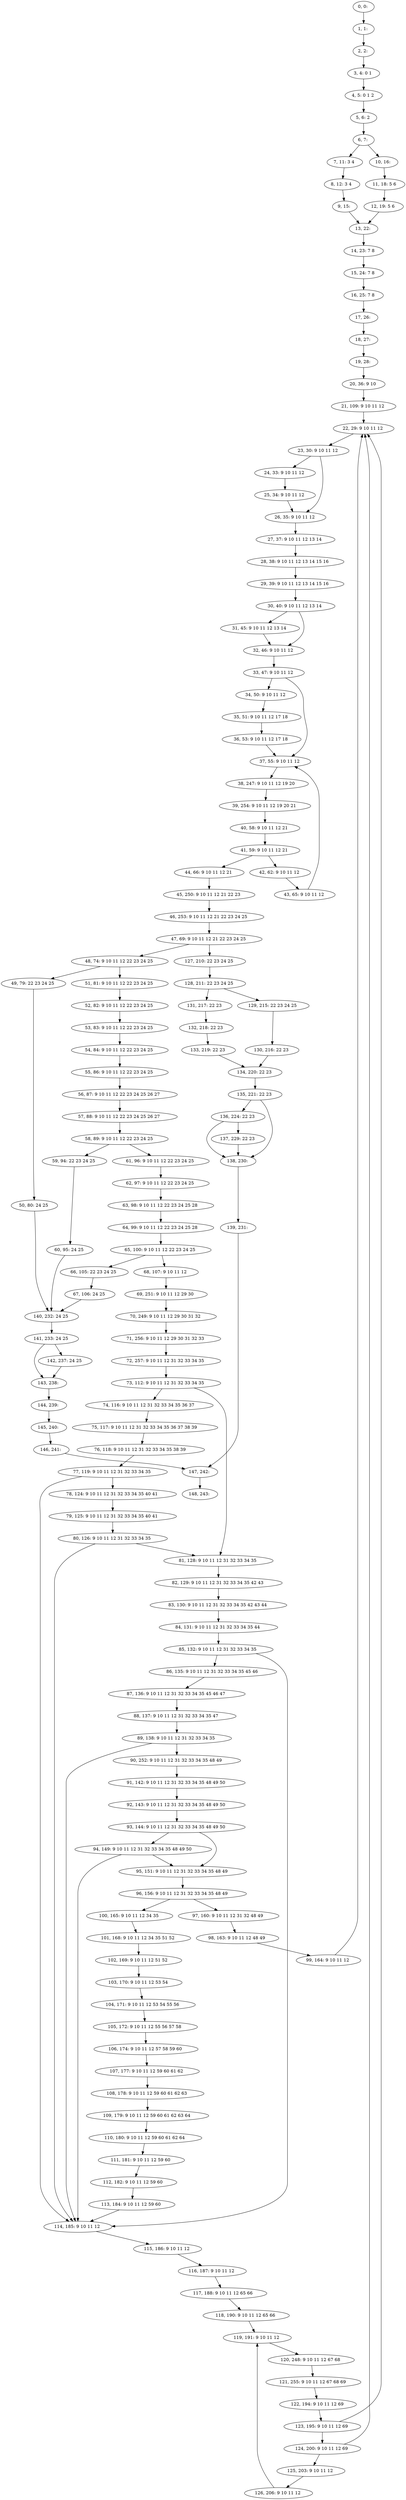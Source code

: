 digraph G {
0[label="0, 0: "];
1[label="1, 1: "];
2[label="2, 2: "];
3[label="3, 4: 0 1 "];
4[label="4, 5: 0 1 2 "];
5[label="5, 6: 2 "];
6[label="6, 7: "];
7[label="7, 11: 3 4 "];
8[label="8, 12: 3 4 "];
9[label="9, 15: "];
10[label="10, 16: "];
11[label="11, 18: 5 6 "];
12[label="12, 19: 5 6 "];
13[label="13, 22: "];
14[label="14, 23: 7 8 "];
15[label="15, 24: 7 8 "];
16[label="16, 25: 7 8 "];
17[label="17, 26: "];
18[label="18, 27: "];
19[label="19, 28: "];
20[label="20, 36: 9 10 "];
21[label="21, 109: 9 10 11 12 "];
22[label="22, 29: 9 10 11 12 "];
23[label="23, 30: 9 10 11 12 "];
24[label="24, 33: 9 10 11 12 "];
25[label="25, 34: 9 10 11 12 "];
26[label="26, 35: 9 10 11 12 "];
27[label="27, 37: 9 10 11 12 13 14 "];
28[label="28, 38: 9 10 11 12 13 14 15 16 "];
29[label="29, 39: 9 10 11 12 13 14 15 16 "];
30[label="30, 40: 9 10 11 12 13 14 "];
31[label="31, 45: 9 10 11 12 13 14 "];
32[label="32, 46: 9 10 11 12 "];
33[label="33, 47: 9 10 11 12 "];
34[label="34, 50: 9 10 11 12 "];
35[label="35, 51: 9 10 11 12 17 18 "];
36[label="36, 53: 9 10 11 12 17 18 "];
37[label="37, 55: 9 10 11 12 "];
38[label="38, 247: 9 10 11 12 19 20 "];
39[label="39, 254: 9 10 11 12 19 20 21 "];
40[label="40, 58: 9 10 11 12 21 "];
41[label="41, 59: 9 10 11 12 21 "];
42[label="42, 62: 9 10 11 12 "];
43[label="43, 65: 9 10 11 12 "];
44[label="44, 66: 9 10 11 12 21 "];
45[label="45, 250: 9 10 11 12 21 22 23 "];
46[label="46, 253: 9 10 11 12 21 22 23 24 25 "];
47[label="47, 69: 9 10 11 12 21 22 23 24 25 "];
48[label="48, 74: 9 10 11 12 22 23 24 25 "];
49[label="49, 79: 22 23 24 25 "];
50[label="50, 80: 24 25 "];
51[label="51, 81: 9 10 11 12 22 23 24 25 "];
52[label="52, 82: 9 10 11 12 22 23 24 25 "];
53[label="53, 83: 9 10 11 12 22 23 24 25 "];
54[label="54, 84: 9 10 11 12 22 23 24 25 "];
55[label="55, 86: 9 10 11 12 22 23 24 25 "];
56[label="56, 87: 9 10 11 12 22 23 24 25 26 27 "];
57[label="57, 88: 9 10 11 12 22 23 24 25 26 27 "];
58[label="58, 89: 9 10 11 12 22 23 24 25 "];
59[label="59, 94: 22 23 24 25 "];
60[label="60, 95: 24 25 "];
61[label="61, 96: 9 10 11 12 22 23 24 25 "];
62[label="62, 97: 9 10 11 12 22 23 24 25 "];
63[label="63, 98: 9 10 11 12 22 23 24 25 28 "];
64[label="64, 99: 9 10 11 12 22 23 24 25 28 "];
65[label="65, 100: 9 10 11 12 22 23 24 25 "];
66[label="66, 105: 22 23 24 25 "];
67[label="67, 106: 24 25 "];
68[label="68, 107: 9 10 11 12 "];
69[label="69, 251: 9 10 11 12 29 30 "];
70[label="70, 249: 9 10 11 12 29 30 31 32 "];
71[label="71, 256: 9 10 11 12 29 30 31 32 33 "];
72[label="72, 257: 9 10 11 12 31 32 33 34 35 "];
73[label="73, 112: 9 10 11 12 31 32 33 34 35 "];
74[label="74, 116: 9 10 11 12 31 32 33 34 35 36 37 "];
75[label="75, 117: 9 10 11 12 31 32 33 34 35 36 37 38 39 "];
76[label="76, 118: 9 10 11 12 31 32 33 34 35 38 39 "];
77[label="77, 119: 9 10 11 12 31 32 33 34 35 "];
78[label="78, 124: 9 10 11 12 31 32 33 34 35 40 41 "];
79[label="79, 125: 9 10 11 12 31 32 33 34 35 40 41 "];
80[label="80, 126: 9 10 11 12 31 32 33 34 35 "];
81[label="81, 128: 9 10 11 12 31 32 33 34 35 "];
82[label="82, 129: 9 10 11 12 31 32 33 34 35 42 43 "];
83[label="83, 130: 9 10 11 12 31 32 33 34 35 42 43 44 "];
84[label="84, 131: 9 10 11 12 31 32 33 34 35 44 "];
85[label="85, 132: 9 10 11 12 31 32 33 34 35 "];
86[label="86, 135: 9 10 11 12 31 32 33 34 35 45 46 "];
87[label="87, 136: 9 10 11 12 31 32 33 34 35 45 46 47 "];
88[label="88, 137: 9 10 11 12 31 32 33 34 35 47 "];
89[label="89, 138: 9 10 11 12 31 32 33 34 35 "];
90[label="90, 252: 9 10 11 12 31 32 33 34 35 48 49 "];
91[label="91, 142: 9 10 11 12 31 32 33 34 35 48 49 50 "];
92[label="92, 143: 9 10 11 12 31 32 33 34 35 48 49 50 "];
93[label="93, 144: 9 10 11 12 31 32 33 34 35 48 49 50 "];
94[label="94, 149: 9 10 11 12 31 32 33 34 35 48 49 50 "];
95[label="95, 151: 9 10 11 12 31 32 33 34 35 48 49 "];
96[label="96, 156: 9 10 11 12 31 32 33 34 35 48 49 "];
97[label="97, 160: 9 10 11 12 31 32 48 49 "];
98[label="98, 163: 9 10 11 12 48 49 "];
99[label="99, 164: 9 10 11 12 "];
100[label="100, 165: 9 10 11 12 34 35 "];
101[label="101, 168: 9 10 11 12 34 35 51 52 "];
102[label="102, 169: 9 10 11 12 51 52 "];
103[label="103, 170: 9 10 11 12 53 54 "];
104[label="104, 171: 9 10 11 12 53 54 55 56 "];
105[label="105, 172: 9 10 11 12 55 56 57 58 "];
106[label="106, 174: 9 10 11 12 57 58 59 60 "];
107[label="107, 177: 9 10 11 12 59 60 61 62 "];
108[label="108, 178: 9 10 11 12 59 60 61 62 63 "];
109[label="109, 179: 9 10 11 12 59 60 61 62 63 64 "];
110[label="110, 180: 9 10 11 12 59 60 61 62 64 "];
111[label="111, 181: 9 10 11 12 59 60 "];
112[label="112, 182: 9 10 11 12 59 60 "];
113[label="113, 184: 9 10 11 12 59 60 "];
114[label="114, 185: 9 10 11 12 "];
115[label="115, 186: 9 10 11 12 "];
116[label="116, 187: 9 10 11 12 "];
117[label="117, 188: 9 10 11 12 65 66 "];
118[label="118, 190: 9 10 11 12 65 66 "];
119[label="119, 191: 9 10 11 12 "];
120[label="120, 248: 9 10 11 12 67 68 "];
121[label="121, 255: 9 10 11 12 67 68 69 "];
122[label="122, 194: 9 10 11 12 69 "];
123[label="123, 195: 9 10 11 12 69 "];
124[label="124, 200: 9 10 11 12 69 "];
125[label="125, 203: 9 10 11 12 "];
126[label="126, 206: 9 10 11 12 "];
127[label="127, 210: 22 23 24 25 "];
128[label="128, 211: 22 23 24 25 "];
129[label="129, 215: 22 23 24 25 "];
130[label="130, 216: 22 23 "];
131[label="131, 217: 22 23 "];
132[label="132, 218: 22 23 "];
133[label="133, 219: 22 23 "];
134[label="134, 220: 22 23 "];
135[label="135, 221: 22 23 "];
136[label="136, 224: 22 23 "];
137[label="137, 229: 22 23 "];
138[label="138, 230: "];
139[label="139, 231: "];
140[label="140, 232: 24 25 "];
141[label="141, 233: 24 25 "];
142[label="142, 237: 24 25 "];
143[label="143, 238: "];
144[label="144, 239: "];
145[label="145, 240: "];
146[label="146, 241: "];
147[label="147, 242: "];
148[label="148, 243: "];
0->1 ;
1->2 ;
2->3 ;
3->4 ;
4->5 ;
5->6 ;
6->7 ;
6->10 ;
7->8 ;
8->9 ;
9->13 ;
10->11 ;
11->12 ;
12->13 ;
13->14 ;
14->15 ;
15->16 ;
16->17 ;
17->18 ;
18->19 ;
19->20 ;
20->21 ;
21->22 ;
22->23 ;
23->24 ;
23->26 ;
24->25 ;
25->26 ;
26->27 ;
27->28 ;
28->29 ;
29->30 ;
30->31 ;
30->32 ;
31->32 ;
32->33 ;
33->34 ;
33->37 ;
34->35 ;
35->36 ;
36->37 ;
37->38 ;
38->39 ;
39->40 ;
40->41 ;
41->42 ;
41->44 ;
42->43 ;
43->37 ;
44->45 ;
45->46 ;
46->47 ;
47->48 ;
47->127 ;
48->49 ;
48->51 ;
49->50 ;
50->140 ;
51->52 ;
52->53 ;
53->54 ;
54->55 ;
55->56 ;
56->57 ;
57->58 ;
58->59 ;
58->61 ;
59->60 ;
60->140 ;
61->62 ;
62->63 ;
63->64 ;
64->65 ;
65->66 ;
65->68 ;
66->67 ;
67->140 ;
68->69 ;
69->70 ;
70->71 ;
71->72 ;
72->73 ;
73->74 ;
73->81 ;
74->75 ;
75->76 ;
76->77 ;
77->78 ;
77->114 ;
78->79 ;
79->80 ;
80->81 ;
80->114 ;
81->82 ;
82->83 ;
83->84 ;
84->85 ;
85->86 ;
85->114 ;
86->87 ;
87->88 ;
88->89 ;
89->90 ;
89->114 ;
90->91 ;
91->92 ;
92->93 ;
93->94 ;
93->95 ;
94->95 ;
94->114 ;
95->96 ;
96->97 ;
96->100 ;
97->98 ;
98->99 ;
99->22 ;
100->101 ;
101->102 ;
102->103 ;
103->104 ;
104->105 ;
105->106 ;
106->107 ;
107->108 ;
108->109 ;
109->110 ;
110->111 ;
111->112 ;
112->113 ;
113->114 ;
114->115 ;
115->116 ;
116->117 ;
117->118 ;
118->119 ;
119->120 ;
120->121 ;
121->122 ;
122->123 ;
123->124 ;
123->22 ;
124->125 ;
124->22 ;
125->126 ;
126->119 ;
127->128 ;
128->129 ;
128->131 ;
129->130 ;
130->134 ;
131->132 ;
132->133 ;
133->134 ;
134->135 ;
135->136 ;
135->138 ;
136->137 ;
136->138 ;
137->138 ;
138->139 ;
139->147 ;
140->141 ;
141->142 ;
141->143 ;
142->143 ;
143->144 ;
144->145 ;
145->146 ;
146->147 ;
147->148 ;
}
